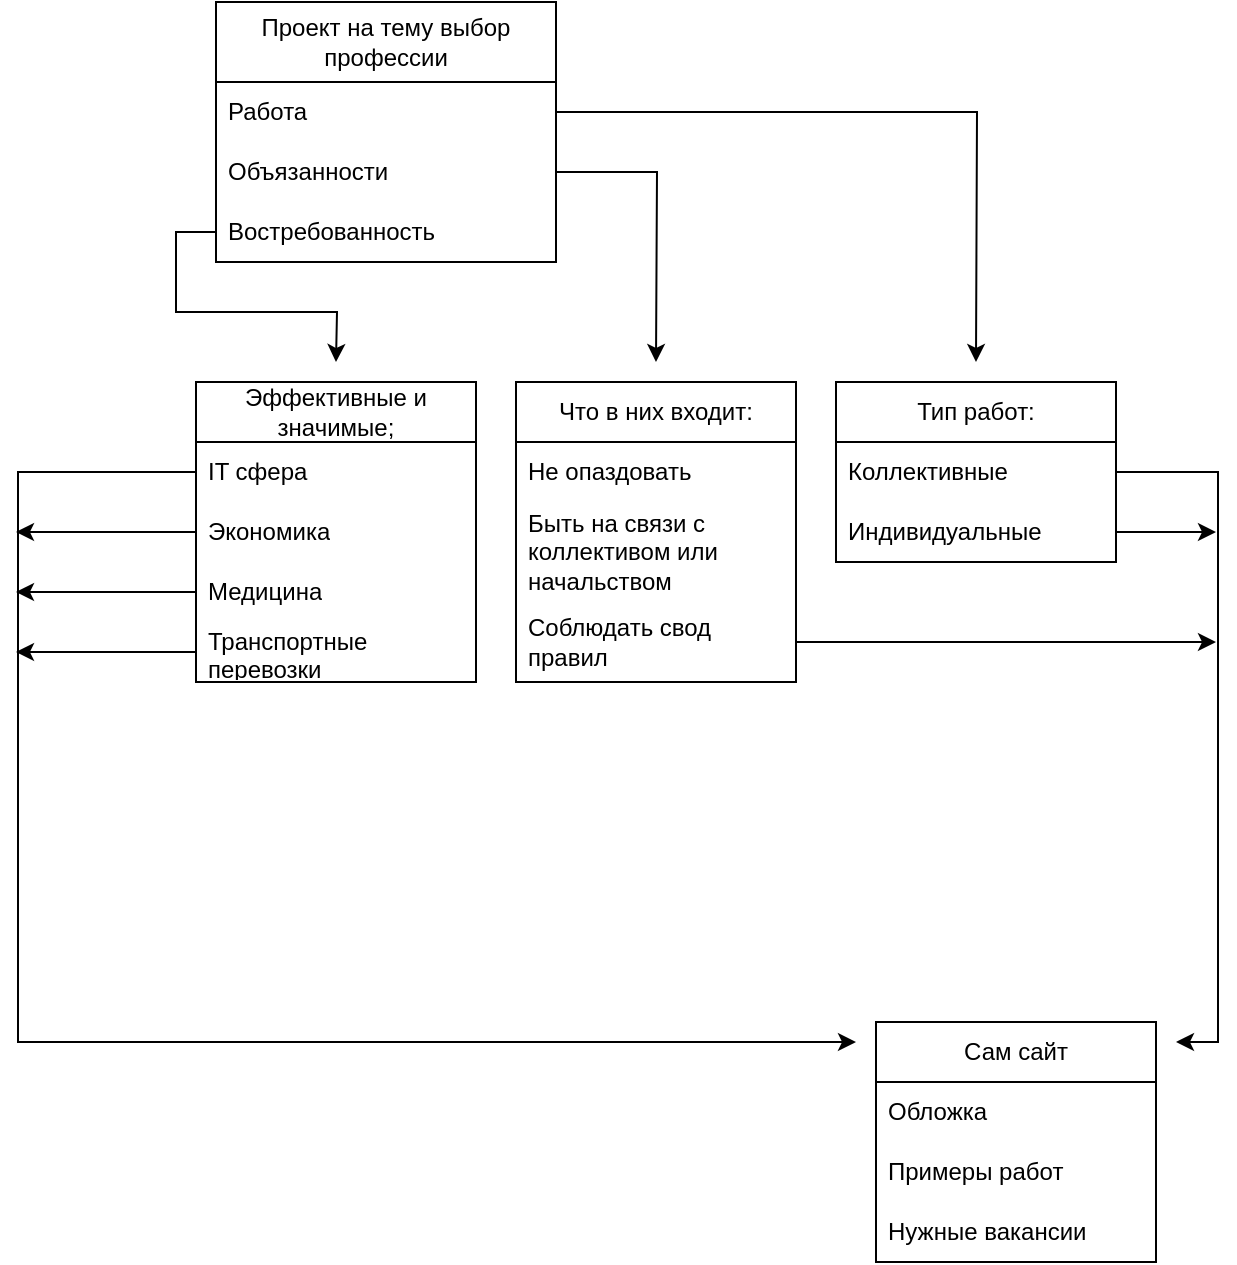 <mxfile version="24.0.1" type="device">
  <diagram id="pahSO8UJNgL98ciaI8RR" name="Страница — 1">
    <mxGraphModel dx="1146" dy="773" grid="1" gridSize="10" guides="1" tooltips="1" connect="1" arrows="1" fold="1" page="1" pageScale="1" pageWidth="827" pageHeight="1169" math="0" shadow="0">
      <root>
        <mxCell id="0" />
        <mxCell id="1" parent="0" />
        <mxCell id="Ok8LsuB4Ud9mYwhSegDr-8" value="Проект на тему выбор профессии" style="swimlane;fontStyle=0;childLayout=stackLayout;horizontal=1;startSize=40;horizontalStack=0;resizeParent=1;resizeParentMax=0;resizeLast=0;collapsible=1;marginBottom=0;whiteSpace=wrap;html=1;" vertex="1" parent="1">
          <mxGeometry x="300" y="20" width="170" height="130" as="geometry">
            <mxRectangle x="300" y="30" width="230" height="30" as="alternateBounds" />
          </mxGeometry>
        </mxCell>
        <mxCell id="Ok8LsuB4Ud9mYwhSegDr-14" style="edgeStyle=orthogonalEdgeStyle;rounded=0;orthogonalLoop=1;jettySize=auto;html=1;" edge="1" parent="Ok8LsuB4Ud9mYwhSegDr-8" source="Ok8LsuB4Ud9mYwhSegDr-9">
          <mxGeometry relative="1" as="geometry">
            <mxPoint x="380" y="180" as="targetPoint" />
          </mxGeometry>
        </mxCell>
        <mxCell id="Ok8LsuB4Ud9mYwhSegDr-9" value="Работа" style="text;strokeColor=none;fillColor=none;align=left;verticalAlign=middle;spacingLeft=4;spacingRight=4;overflow=hidden;points=[[0,0.5],[1,0.5]];portConstraint=eastwest;rotatable=0;whiteSpace=wrap;html=1;" vertex="1" parent="Ok8LsuB4Ud9mYwhSegDr-8">
          <mxGeometry y="40" width="170" height="30" as="geometry" />
        </mxCell>
        <mxCell id="Ok8LsuB4Ud9mYwhSegDr-19" style="edgeStyle=orthogonalEdgeStyle;rounded=0;orthogonalLoop=1;jettySize=auto;html=1;" edge="1" parent="Ok8LsuB4Ud9mYwhSegDr-8" source="Ok8LsuB4Ud9mYwhSegDr-10">
          <mxGeometry relative="1" as="geometry">
            <mxPoint x="220" y="180" as="targetPoint" />
          </mxGeometry>
        </mxCell>
        <mxCell id="Ok8LsuB4Ud9mYwhSegDr-10" value="Объязанности" style="text;strokeColor=none;fillColor=none;align=left;verticalAlign=middle;spacingLeft=4;spacingRight=4;overflow=hidden;points=[[0,0.5],[1,0.5]];portConstraint=eastwest;rotatable=0;whiteSpace=wrap;html=1;" vertex="1" parent="Ok8LsuB4Ud9mYwhSegDr-8">
          <mxGeometry y="70" width="170" height="30" as="geometry" />
        </mxCell>
        <mxCell id="Ok8LsuB4Ud9mYwhSegDr-25" style="edgeStyle=orthogonalEdgeStyle;rounded=0;orthogonalLoop=1;jettySize=auto;html=1;" edge="1" parent="Ok8LsuB4Ud9mYwhSegDr-8" source="Ok8LsuB4Ud9mYwhSegDr-11">
          <mxGeometry relative="1" as="geometry">
            <mxPoint x="60" y="180" as="targetPoint" />
          </mxGeometry>
        </mxCell>
        <mxCell id="Ok8LsuB4Ud9mYwhSegDr-11" value="Востребованность" style="text;strokeColor=none;fillColor=none;align=left;verticalAlign=middle;spacingLeft=4;spacingRight=4;overflow=hidden;points=[[0,0.5],[1,0.5]];portConstraint=eastwest;rotatable=0;whiteSpace=wrap;html=1;" vertex="1" parent="Ok8LsuB4Ud9mYwhSegDr-8">
          <mxGeometry y="100" width="170" height="30" as="geometry" />
        </mxCell>
        <mxCell id="Ok8LsuB4Ud9mYwhSegDr-15" value="Тип работ:" style="swimlane;fontStyle=0;childLayout=stackLayout;horizontal=1;startSize=30;horizontalStack=0;resizeParent=1;resizeParentMax=0;resizeLast=0;collapsible=1;marginBottom=0;whiteSpace=wrap;html=1;" vertex="1" parent="1">
          <mxGeometry x="610" y="210" width="140" height="90" as="geometry" />
        </mxCell>
        <mxCell id="Ok8LsuB4Ud9mYwhSegDr-37" style="edgeStyle=orthogonalEdgeStyle;rounded=0;orthogonalLoop=1;jettySize=auto;html=1;" edge="1" parent="Ok8LsuB4Ud9mYwhSegDr-15" source="Ok8LsuB4Ud9mYwhSegDr-16">
          <mxGeometry relative="1" as="geometry">
            <mxPoint x="170" y="330" as="targetPoint" />
            <Array as="points">
              <mxPoint x="191" y="45" />
            </Array>
          </mxGeometry>
        </mxCell>
        <mxCell id="Ok8LsuB4Ud9mYwhSegDr-16" value="Коллективные" style="text;strokeColor=none;fillColor=none;align=left;verticalAlign=middle;spacingLeft=4;spacingRight=4;overflow=hidden;points=[[0,0.5],[1,0.5]];portConstraint=eastwest;rotatable=0;whiteSpace=wrap;html=1;" vertex="1" parent="Ok8LsuB4Ud9mYwhSegDr-15">
          <mxGeometry y="30" width="140" height="30" as="geometry" />
        </mxCell>
        <mxCell id="Ok8LsuB4Ud9mYwhSegDr-38" style="edgeStyle=orthogonalEdgeStyle;rounded=0;orthogonalLoop=1;jettySize=auto;html=1;" edge="1" parent="Ok8LsuB4Ud9mYwhSegDr-15" source="Ok8LsuB4Ud9mYwhSegDr-17">
          <mxGeometry relative="1" as="geometry">
            <mxPoint x="190" y="75" as="targetPoint" />
          </mxGeometry>
        </mxCell>
        <mxCell id="Ok8LsuB4Ud9mYwhSegDr-17" value="Индивидуальные" style="text;strokeColor=none;fillColor=none;align=left;verticalAlign=middle;spacingLeft=4;spacingRight=4;overflow=hidden;points=[[0,0.5],[1,0.5]];portConstraint=eastwest;rotatable=0;whiteSpace=wrap;html=1;" vertex="1" parent="Ok8LsuB4Ud9mYwhSegDr-15">
          <mxGeometry y="60" width="140" height="30" as="geometry" />
        </mxCell>
        <mxCell id="Ok8LsuB4Ud9mYwhSegDr-20" value="Что в них входит:" style="swimlane;fontStyle=0;childLayout=stackLayout;horizontal=1;startSize=30;horizontalStack=0;resizeParent=1;resizeParentMax=0;resizeLast=0;collapsible=1;marginBottom=0;whiteSpace=wrap;html=1;" vertex="1" parent="1">
          <mxGeometry x="450" y="210" width="140" height="150" as="geometry" />
        </mxCell>
        <mxCell id="Ok8LsuB4Ud9mYwhSegDr-21" value="Не опаздовать" style="text;strokeColor=none;fillColor=none;align=left;verticalAlign=middle;spacingLeft=4;spacingRight=4;overflow=hidden;points=[[0,0.5],[1,0.5]];portConstraint=eastwest;rotatable=0;whiteSpace=wrap;html=1;" vertex="1" parent="Ok8LsuB4Ud9mYwhSegDr-20">
          <mxGeometry y="30" width="140" height="30" as="geometry" />
        </mxCell>
        <mxCell id="Ok8LsuB4Ud9mYwhSegDr-22" value="Быть на связи с коллективом или начальством" style="text;strokeColor=none;fillColor=none;align=left;verticalAlign=middle;spacingLeft=4;spacingRight=4;overflow=hidden;points=[[0,0.5],[1,0.5]];portConstraint=eastwest;rotatable=0;whiteSpace=wrap;html=1;" vertex="1" parent="Ok8LsuB4Ud9mYwhSegDr-20">
          <mxGeometry y="60" width="140" height="50" as="geometry" />
        </mxCell>
        <mxCell id="Ok8LsuB4Ud9mYwhSegDr-39" style="edgeStyle=orthogonalEdgeStyle;rounded=0;orthogonalLoop=1;jettySize=auto;html=1;" edge="1" parent="Ok8LsuB4Ud9mYwhSegDr-20" source="Ok8LsuB4Ud9mYwhSegDr-32">
          <mxGeometry relative="1" as="geometry">
            <mxPoint x="350" y="130" as="targetPoint" />
          </mxGeometry>
        </mxCell>
        <mxCell id="Ok8LsuB4Ud9mYwhSegDr-32" value="Соблюдать свод правил" style="text;strokeColor=none;fillColor=none;align=left;verticalAlign=middle;spacingLeft=4;spacingRight=4;overflow=hidden;points=[[0,0.5],[1,0.5]];portConstraint=eastwest;rotatable=0;whiteSpace=wrap;html=1;" vertex="1" parent="Ok8LsuB4Ud9mYwhSegDr-20">
          <mxGeometry y="110" width="140" height="40" as="geometry" />
        </mxCell>
        <mxCell id="Ok8LsuB4Ud9mYwhSegDr-26" value="Эффективные и значимые;" style="swimlane;fontStyle=0;childLayout=stackLayout;horizontal=1;startSize=30;horizontalStack=0;resizeParent=1;resizeParentMax=0;resizeLast=0;collapsible=1;marginBottom=0;whiteSpace=wrap;html=1;" vertex="1" parent="1">
          <mxGeometry x="290" y="210" width="140" height="150" as="geometry" />
        </mxCell>
        <mxCell id="Ok8LsuB4Ud9mYwhSegDr-33" style="edgeStyle=orthogonalEdgeStyle;rounded=0;orthogonalLoop=1;jettySize=auto;html=1;" edge="1" parent="Ok8LsuB4Ud9mYwhSegDr-26" source="Ok8LsuB4Ud9mYwhSegDr-27">
          <mxGeometry relative="1" as="geometry">
            <mxPoint x="330" y="330" as="targetPoint" />
            <Array as="points">
              <mxPoint x="-89" y="45" />
            </Array>
          </mxGeometry>
        </mxCell>
        <mxCell id="Ok8LsuB4Ud9mYwhSegDr-27" value="IT сфера" style="text;strokeColor=none;fillColor=none;align=left;verticalAlign=middle;spacingLeft=4;spacingRight=4;overflow=hidden;points=[[0,0.5],[1,0.5]];portConstraint=eastwest;rotatable=0;whiteSpace=wrap;html=1;" vertex="1" parent="Ok8LsuB4Ud9mYwhSegDr-26">
          <mxGeometry y="30" width="140" height="30" as="geometry" />
        </mxCell>
        <mxCell id="Ok8LsuB4Ud9mYwhSegDr-34" style="edgeStyle=orthogonalEdgeStyle;rounded=0;orthogonalLoop=1;jettySize=auto;html=1;exitX=0;exitY=0.5;exitDx=0;exitDy=0;" edge="1" parent="Ok8LsuB4Ud9mYwhSegDr-26" source="Ok8LsuB4Ud9mYwhSegDr-28">
          <mxGeometry relative="1" as="geometry">
            <mxPoint x="-90" y="75" as="targetPoint" />
          </mxGeometry>
        </mxCell>
        <mxCell id="Ok8LsuB4Ud9mYwhSegDr-28" value="&lt;div&gt;Экономика&lt;/div&gt;" style="text;strokeColor=none;fillColor=none;align=left;verticalAlign=middle;spacingLeft=4;spacingRight=4;overflow=hidden;points=[[0,0.5],[1,0.5]];portConstraint=eastwest;rotatable=0;whiteSpace=wrap;html=1;" vertex="1" parent="Ok8LsuB4Ud9mYwhSegDr-26">
          <mxGeometry y="60" width="140" height="30" as="geometry" />
        </mxCell>
        <mxCell id="Ok8LsuB4Ud9mYwhSegDr-35" style="edgeStyle=orthogonalEdgeStyle;rounded=0;orthogonalLoop=1;jettySize=auto;html=1;" edge="1" parent="Ok8LsuB4Ud9mYwhSegDr-26" source="Ok8LsuB4Ud9mYwhSegDr-29">
          <mxGeometry relative="1" as="geometry">
            <mxPoint x="-90" y="105" as="targetPoint" />
          </mxGeometry>
        </mxCell>
        <mxCell id="Ok8LsuB4Ud9mYwhSegDr-29" value="Медицина" style="text;strokeColor=none;fillColor=none;align=left;verticalAlign=middle;spacingLeft=4;spacingRight=4;overflow=hidden;points=[[0,0.5],[1,0.5]];portConstraint=eastwest;rotatable=0;whiteSpace=wrap;html=1;" vertex="1" parent="Ok8LsuB4Ud9mYwhSegDr-26">
          <mxGeometry y="90" width="140" height="30" as="geometry" />
        </mxCell>
        <mxCell id="Ok8LsuB4Ud9mYwhSegDr-36" style="edgeStyle=orthogonalEdgeStyle;rounded=0;orthogonalLoop=1;jettySize=auto;html=1;" edge="1" parent="Ok8LsuB4Ud9mYwhSegDr-26" source="Ok8LsuB4Ud9mYwhSegDr-30">
          <mxGeometry relative="1" as="geometry">
            <mxPoint x="-90" y="135" as="targetPoint" />
          </mxGeometry>
        </mxCell>
        <mxCell id="Ok8LsuB4Ud9mYwhSegDr-30" value="Транспортные перевозки" style="text;strokeColor=none;fillColor=none;align=left;verticalAlign=middle;spacingLeft=4;spacingRight=4;overflow=hidden;points=[[0,0.5],[1,0.5]];portConstraint=eastwest;rotatable=0;whiteSpace=wrap;html=1;" vertex="1" parent="Ok8LsuB4Ud9mYwhSegDr-26">
          <mxGeometry y="120" width="140" height="30" as="geometry" />
        </mxCell>
        <mxCell id="Ok8LsuB4Ud9mYwhSegDr-40" value="Сам сайт" style="swimlane;fontStyle=0;childLayout=stackLayout;horizontal=1;startSize=30;horizontalStack=0;resizeParent=1;resizeParentMax=0;resizeLast=0;collapsible=1;marginBottom=0;whiteSpace=wrap;html=1;" vertex="1" parent="1">
          <mxGeometry x="630" y="530" width="140" height="120" as="geometry" />
        </mxCell>
        <mxCell id="Ok8LsuB4Ud9mYwhSegDr-41" value="Обложка" style="text;strokeColor=none;fillColor=none;align=left;verticalAlign=middle;spacingLeft=4;spacingRight=4;overflow=hidden;points=[[0,0.5],[1,0.5]];portConstraint=eastwest;rotatable=0;whiteSpace=wrap;html=1;" vertex="1" parent="Ok8LsuB4Ud9mYwhSegDr-40">
          <mxGeometry y="30" width="140" height="30" as="geometry" />
        </mxCell>
        <mxCell id="Ok8LsuB4Ud9mYwhSegDr-42" value="Примеры работ" style="text;strokeColor=none;fillColor=none;align=left;verticalAlign=middle;spacingLeft=4;spacingRight=4;overflow=hidden;points=[[0,0.5],[1,0.5]];portConstraint=eastwest;rotatable=0;whiteSpace=wrap;html=1;" vertex="1" parent="Ok8LsuB4Ud9mYwhSegDr-40">
          <mxGeometry y="60" width="140" height="30" as="geometry" />
        </mxCell>
        <mxCell id="Ok8LsuB4Ud9mYwhSegDr-43" value="Нужные вакансии" style="text;strokeColor=none;fillColor=none;align=left;verticalAlign=middle;spacingLeft=4;spacingRight=4;overflow=hidden;points=[[0,0.5],[1,0.5]];portConstraint=eastwest;rotatable=0;whiteSpace=wrap;html=1;" vertex="1" parent="Ok8LsuB4Ud9mYwhSegDr-40">
          <mxGeometry y="90" width="140" height="30" as="geometry" />
        </mxCell>
      </root>
    </mxGraphModel>
  </diagram>
</mxfile>
